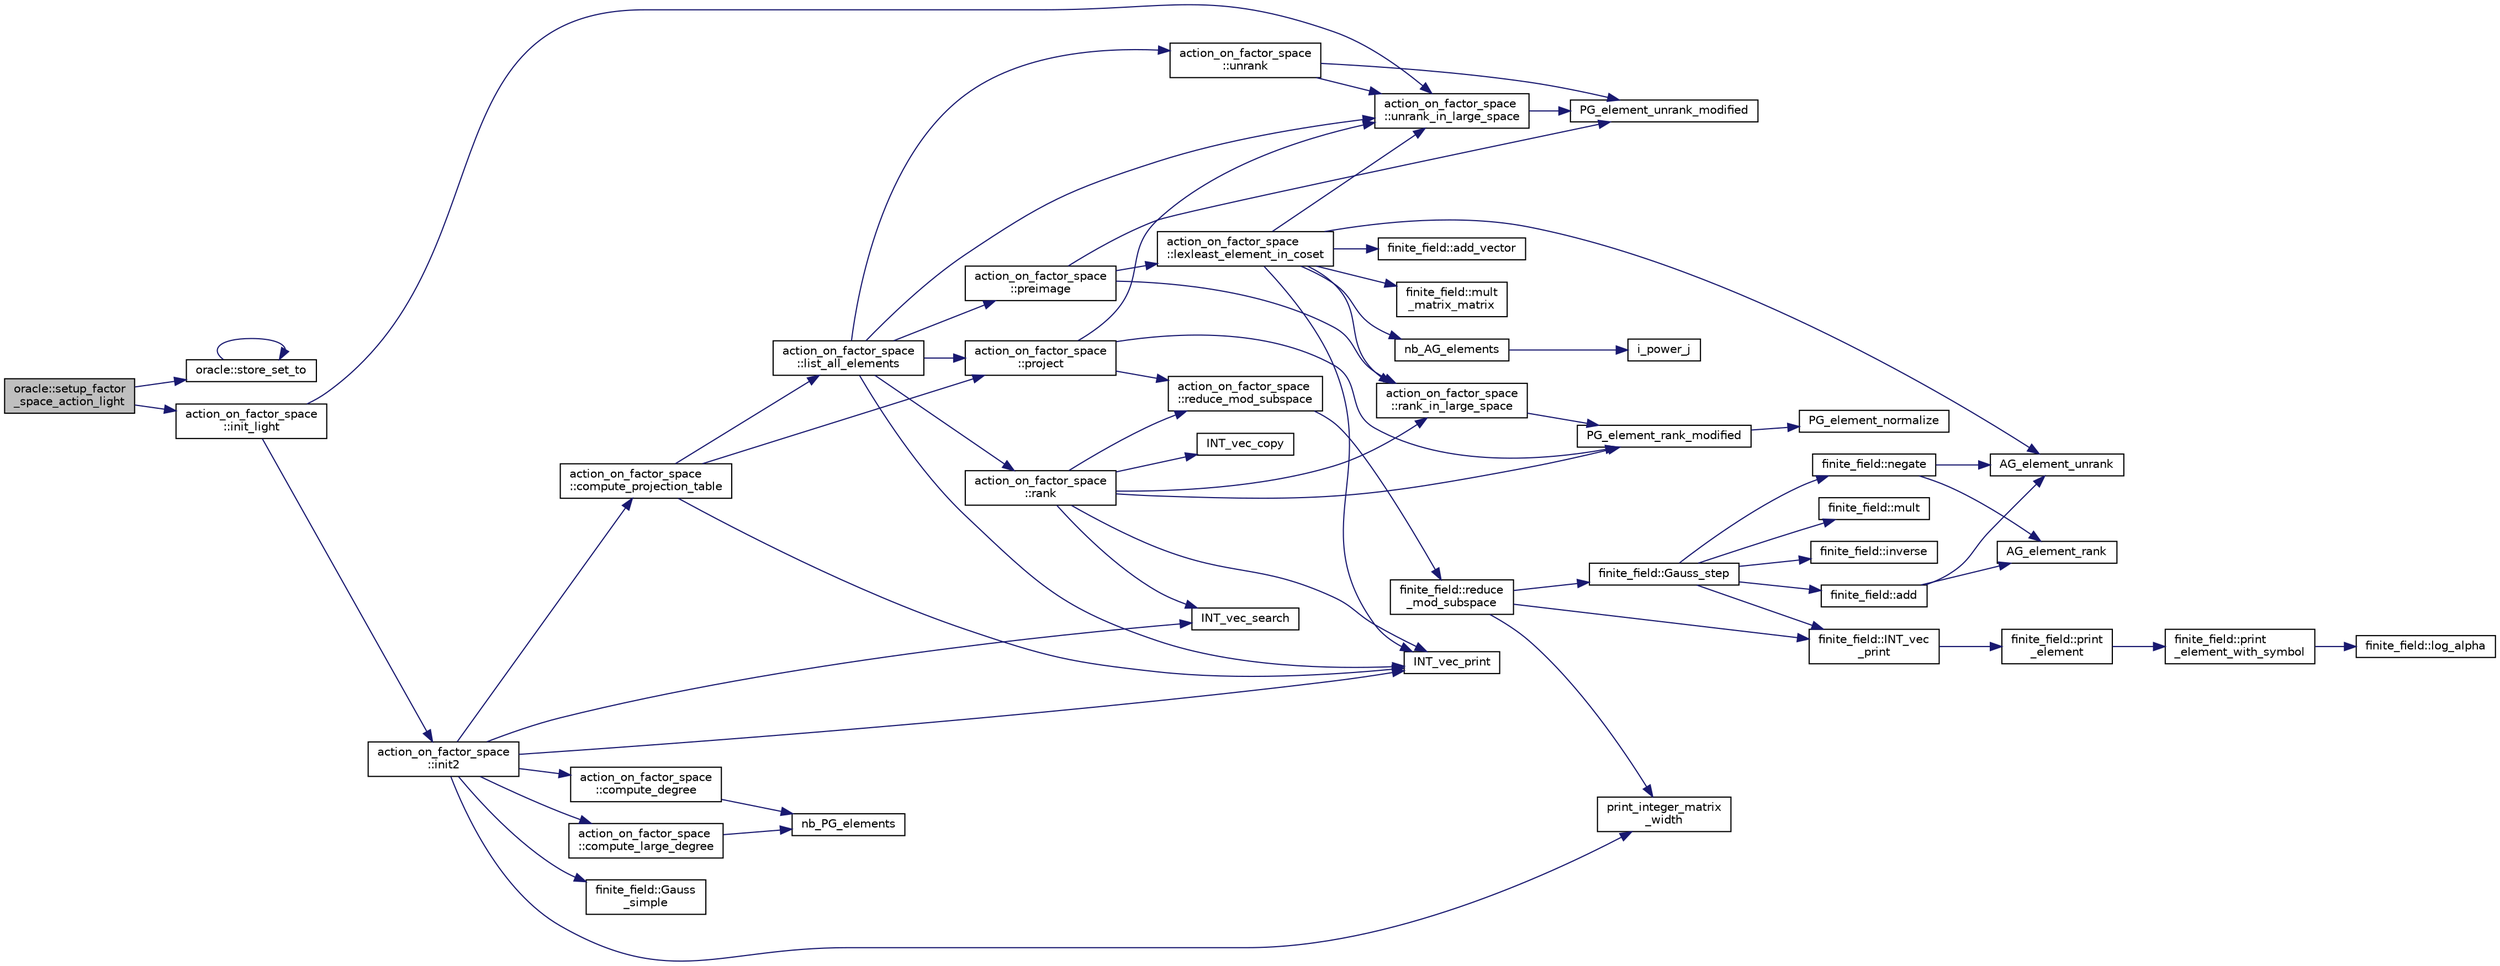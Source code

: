 digraph "oracle::setup_factor_space_action_light"
{
  edge [fontname="Helvetica",fontsize="10",labelfontname="Helvetica",labelfontsize="10"];
  node [fontname="Helvetica",fontsize="10",shape=record];
  rankdir="LR";
  Node8701 [label="oracle::setup_factor\l_space_action_light",height=0.2,width=0.4,color="black", fillcolor="grey75", style="filled", fontcolor="black"];
  Node8701 -> Node8702 [color="midnightblue",fontsize="10",style="solid",fontname="Helvetica"];
  Node8702 [label="oracle::store_set_to",height=0.2,width=0.4,color="black", fillcolor="white", style="filled",URL="$d7/da7/classoracle.html#a4489d03d342f31d1e64632ce4d0e700d"];
  Node8702 -> Node8702 [color="midnightblue",fontsize="10",style="solid",fontname="Helvetica"];
  Node8701 -> Node8703 [color="midnightblue",fontsize="10",style="solid",fontname="Helvetica"];
  Node8703 [label="action_on_factor_space\l::init_light",height=0.2,width=0.4,color="black", fillcolor="white", style="filled",URL="$d5/d25/classaction__on__factor__space.html#a3094fd6f1ed3d0428e5db510669e2d8a"];
  Node8703 -> Node8704 [color="midnightblue",fontsize="10",style="solid",fontname="Helvetica"];
  Node8704 [label="action_on_factor_space\l::unrank_in_large_space",height=0.2,width=0.4,color="black", fillcolor="white", style="filled",URL="$d5/d25/classaction__on__factor__space.html#af2b5fc47970e8914d5d51cad78f00c52"];
  Node8704 -> Node8705 [color="midnightblue",fontsize="10",style="solid",fontname="Helvetica"];
  Node8705 [label="PG_element_unrank_modified",height=0.2,width=0.4,color="black", fillcolor="white", style="filled",URL="$d4/d67/geometry_8h.html#a83ae9b605d496f6a90345303f6efae64"];
  Node8703 -> Node8706 [color="midnightblue",fontsize="10",style="solid",fontname="Helvetica"];
  Node8706 [label="action_on_factor_space\l::init2",height=0.2,width=0.4,color="black", fillcolor="white", style="filled",URL="$d5/d25/classaction__on__factor__space.html#a19f5ed00bc68f67dd5bd331ff958df16"];
  Node8706 -> Node8707 [color="midnightblue",fontsize="10",style="solid",fontname="Helvetica"];
  Node8707 [label="print_integer_matrix\l_width",height=0.2,width=0.4,color="black", fillcolor="white", style="filled",URL="$d5/db4/io__and__os_8h.html#aa78f3e73fc2179251bd15adbcc31573f"];
  Node8706 -> Node8708 [color="midnightblue",fontsize="10",style="solid",fontname="Helvetica"];
  Node8708 [label="finite_field::Gauss\l_simple",height=0.2,width=0.4,color="black", fillcolor="white", style="filled",URL="$df/d5a/classfinite__field.html#aba4950590e24a1ce323f292cf47b3307"];
  Node8706 -> Node8709 [color="midnightblue",fontsize="10",style="solid",fontname="Helvetica"];
  Node8709 [label="INT_vec_search",height=0.2,width=0.4,color="black", fillcolor="white", style="filled",URL="$d5/de2/foundations_2data__structures_2data__structures_8h.html#ad103ef2316a1f671bdb68fd9cd9ba945"];
  Node8706 -> Node8710 [color="midnightblue",fontsize="10",style="solid",fontname="Helvetica"];
  Node8710 [label="INT_vec_print",height=0.2,width=0.4,color="black", fillcolor="white", style="filled",URL="$df/dbf/sajeeb_8_c.html#a79a5901af0b47dd0d694109543c027fe"];
  Node8706 -> Node8711 [color="midnightblue",fontsize="10",style="solid",fontname="Helvetica"];
  Node8711 [label="action_on_factor_space\l::compute_degree",height=0.2,width=0.4,color="black", fillcolor="white", style="filled",URL="$d5/d25/classaction__on__factor__space.html#a0ef6cf15b780cd56abe1bf023ab223b3"];
  Node8711 -> Node8712 [color="midnightblue",fontsize="10",style="solid",fontname="Helvetica"];
  Node8712 [label="nb_PG_elements",height=0.2,width=0.4,color="black", fillcolor="white", style="filled",URL="$d4/d67/geometry_8h.html#ada56c56cb5c7b39553dc0391f2df1cee"];
  Node8706 -> Node8713 [color="midnightblue",fontsize="10",style="solid",fontname="Helvetica"];
  Node8713 [label="action_on_factor_space\l::compute_large_degree",height=0.2,width=0.4,color="black", fillcolor="white", style="filled",URL="$d5/d25/classaction__on__factor__space.html#a42929ec781447a75d6f29b81aa57ae38"];
  Node8713 -> Node8712 [color="midnightblue",fontsize="10",style="solid",fontname="Helvetica"];
  Node8706 -> Node8714 [color="midnightblue",fontsize="10",style="solid",fontname="Helvetica"];
  Node8714 [label="action_on_factor_space\l::compute_projection_table",height=0.2,width=0.4,color="black", fillcolor="white", style="filled",URL="$d5/d25/classaction__on__factor__space.html#a7e4989900931e8841ef2b98da8f908eb"];
  Node8714 -> Node8715 [color="midnightblue",fontsize="10",style="solid",fontname="Helvetica"];
  Node8715 [label="action_on_factor_space\l::project",height=0.2,width=0.4,color="black", fillcolor="white", style="filled",URL="$d5/d25/classaction__on__factor__space.html#a338dca4b52c11e2579944ddd4c53364c"];
  Node8715 -> Node8704 [color="midnightblue",fontsize="10",style="solid",fontname="Helvetica"];
  Node8715 -> Node8716 [color="midnightblue",fontsize="10",style="solid",fontname="Helvetica"];
  Node8716 [label="action_on_factor_space\l::reduce_mod_subspace",height=0.2,width=0.4,color="black", fillcolor="white", style="filled",URL="$d5/d25/classaction__on__factor__space.html#a28aacf2959bc402b418f7749c23c5d6a"];
  Node8716 -> Node8717 [color="midnightblue",fontsize="10",style="solid",fontname="Helvetica"];
  Node8717 [label="finite_field::reduce\l_mod_subspace",height=0.2,width=0.4,color="black", fillcolor="white", style="filled",URL="$df/d5a/classfinite__field.html#a58c58854e54819ab1f3b1df2a12423ad"];
  Node8717 -> Node8718 [color="midnightblue",fontsize="10",style="solid",fontname="Helvetica"];
  Node8718 [label="finite_field::INT_vec\l_print",height=0.2,width=0.4,color="black", fillcolor="white", style="filled",URL="$df/d5a/classfinite__field.html#a9c33a61dedc197e37b014b6f8dc07f06"];
  Node8718 -> Node8719 [color="midnightblue",fontsize="10",style="solid",fontname="Helvetica"];
  Node8719 [label="finite_field::print\l_element",height=0.2,width=0.4,color="black", fillcolor="white", style="filled",URL="$df/d5a/classfinite__field.html#ab7d1f59c043d7696b8b47c92d0fedad5"];
  Node8719 -> Node8720 [color="midnightblue",fontsize="10",style="solid",fontname="Helvetica"];
  Node8720 [label="finite_field::print\l_element_with_symbol",height=0.2,width=0.4,color="black", fillcolor="white", style="filled",URL="$df/d5a/classfinite__field.html#aa0180c961aa4a0a8934cb4dc82e38a4d"];
  Node8720 -> Node8721 [color="midnightblue",fontsize="10",style="solid",fontname="Helvetica"];
  Node8721 [label="finite_field::log_alpha",height=0.2,width=0.4,color="black", fillcolor="white", style="filled",URL="$df/d5a/classfinite__field.html#a446a83ae0d281ddf44215626f0097305"];
  Node8717 -> Node8707 [color="midnightblue",fontsize="10",style="solid",fontname="Helvetica"];
  Node8717 -> Node8722 [color="midnightblue",fontsize="10",style="solid",fontname="Helvetica"];
  Node8722 [label="finite_field::Gauss_step",height=0.2,width=0.4,color="black", fillcolor="white", style="filled",URL="$df/d5a/classfinite__field.html#a888228cd0bdf000bd4d44cf4d1ad62ce"];
  Node8722 -> Node8718 [color="midnightblue",fontsize="10",style="solid",fontname="Helvetica"];
  Node8722 -> Node8723 [color="midnightblue",fontsize="10",style="solid",fontname="Helvetica"];
  Node8723 [label="finite_field::negate",height=0.2,width=0.4,color="black", fillcolor="white", style="filled",URL="$df/d5a/classfinite__field.html#aa9d798298f25d4a9262b5bc5f1733e31"];
  Node8723 -> Node8724 [color="midnightblue",fontsize="10",style="solid",fontname="Helvetica"];
  Node8724 [label="AG_element_unrank",height=0.2,width=0.4,color="black", fillcolor="white", style="filled",URL="$d4/d67/geometry_8h.html#a4a33b86c87b2879b97cfa1327abe2885"];
  Node8723 -> Node8725 [color="midnightblue",fontsize="10",style="solid",fontname="Helvetica"];
  Node8725 [label="AG_element_rank",height=0.2,width=0.4,color="black", fillcolor="white", style="filled",URL="$d4/d67/geometry_8h.html#ab2ac908d07dd8038fd996e26bdc75c17"];
  Node8722 -> Node8726 [color="midnightblue",fontsize="10",style="solid",fontname="Helvetica"];
  Node8726 [label="finite_field::mult",height=0.2,width=0.4,color="black", fillcolor="white", style="filled",URL="$df/d5a/classfinite__field.html#a24fb5917aa6d4d656fd855b7f44a13b0"];
  Node8722 -> Node8727 [color="midnightblue",fontsize="10",style="solid",fontname="Helvetica"];
  Node8727 [label="finite_field::inverse",height=0.2,width=0.4,color="black", fillcolor="white", style="filled",URL="$df/d5a/classfinite__field.html#a69f2a12c01e70b7ce2d115c5221c9cdd"];
  Node8722 -> Node8728 [color="midnightblue",fontsize="10",style="solid",fontname="Helvetica"];
  Node8728 [label="finite_field::add",height=0.2,width=0.4,color="black", fillcolor="white", style="filled",URL="$df/d5a/classfinite__field.html#a8f12328a27500f3c7be0c849ebbc9d14"];
  Node8728 -> Node8724 [color="midnightblue",fontsize="10",style="solid",fontname="Helvetica"];
  Node8728 -> Node8725 [color="midnightblue",fontsize="10",style="solid",fontname="Helvetica"];
  Node8715 -> Node8729 [color="midnightblue",fontsize="10",style="solid",fontname="Helvetica"];
  Node8729 [label="PG_element_rank_modified",height=0.2,width=0.4,color="black", fillcolor="white", style="filled",URL="$d4/d67/geometry_8h.html#a9cd1a8bf5b88a038e33862f6c2c3dd36"];
  Node8729 -> Node8730 [color="midnightblue",fontsize="10",style="solid",fontname="Helvetica"];
  Node8730 [label="PG_element_normalize",height=0.2,width=0.4,color="black", fillcolor="white", style="filled",URL="$df/de4/projective_8_c.html#a5a4c3c1158bad6bab0d786c616bd0996"];
  Node8714 -> Node8710 [color="midnightblue",fontsize="10",style="solid",fontname="Helvetica"];
  Node8714 -> Node8731 [color="midnightblue",fontsize="10",style="solid",fontname="Helvetica"];
  Node8731 [label="action_on_factor_space\l::list_all_elements",height=0.2,width=0.4,color="black", fillcolor="white", style="filled",URL="$d5/d25/classaction__on__factor__space.html#a9ed3bf2d32594600a1e6f39837236202"];
  Node8731 -> Node8732 [color="midnightblue",fontsize="10",style="solid",fontname="Helvetica"];
  Node8732 [label="action_on_factor_space\l::unrank",height=0.2,width=0.4,color="black", fillcolor="white", style="filled",URL="$d5/d25/classaction__on__factor__space.html#a5abf9bcee965fbeb551fcb71970833f9"];
  Node8732 -> Node8704 [color="midnightblue",fontsize="10",style="solid",fontname="Helvetica"];
  Node8732 -> Node8705 [color="midnightblue",fontsize="10",style="solid",fontname="Helvetica"];
  Node8731 -> Node8710 [color="midnightblue",fontsize="10",style="solid",fontname="Helvetica"];
  Node8731 -> Node8733 [color="midnightblue",fontsize="10",style="solid",fontname="Helvetica"];
  Node8733 [label="action_on_factor_space\l::rank",height=0.2,width=0.4,color="black", fillcolor="white", style="filled",URL="$d5/d25/classaction__on__factor__space.html#a05bddc91a8c098cefd14cdfe2fe0edad"];
  Node8733 -> Node8734 [color="midnightblue",fontsize="10",style="solid",fontname="Helvetica"];
  Node8734 [label="INT_vec_copy",height=0.2,width=0.4,color="black", fillcolor="white", style="filled",URL="$df/dbf/sajeeb_8_c.html#ac2d875e27e009af6ec04d17254d11075"];
  Node8733 -> Node8716 [color="midnightblue",fontsize="10",style="solid",fontname="Helvetica"];
  Node8733 -> Node8735 [color="midnightblue",fontsize="10",style="solid",fontname="Helvetica"];
  Node8735 [label="action_on_factor_space\l::rank_in_large_space",height=0.2,width=0.4,color="black", fillcolor="white", style="filled",URL="$d5/d25/classaction__on__factor__space.html#aef04c8544847da7084f73981b9fde4fe"];
  Node8735 -> Node8729 [color="midnightblue",fontsize="10",style="solid",fontname="Helvetica"];
  Node8733 -> Node8709 [color="midnightblue",fontsize="10",style="solid",fontname="Helvetica"];
  Node8733 -> Node8710 [color="midnightblue",fontsize="10",style="solid",fontname="Helvetica"];
  Node8733 -> Node8729 [color="midnightblue",fontsize="10",style="solid",fontname="Helvetica"];
  Node8731 -> Node8715 [color="midnightblue",fontsize="10",style="solid",fontname="Helvetica"];
  Node8731 -> Node8704 [color="midnightblue",fontsize="10",style="solid",fontname="Helvetica"];
  Node8731 -> Node8736 [color="midnightblue",fontsize="10",style="solid",fontname="Helvetica"];
  Node8736 [label="action_on_factor_space\l::preimage",height=0.2,width=0.4,color="black", fillcolor="white", style="filled",URL="$d5/d25/classaction__on__factor__space.html#aecf47f35bdb5f4abaf9071d927032761"];
  Node8736 -> Node8705 [color="midnightblue",fontsize="10",style="solid",fontname="Helvetica"];
  Node8736 -> Node8735 [color="midnightblue",fontsize="10",style="solid",fontname="Helvetica"];
  Node8736 -> Node8737 [color="midnightblue",fontsize="10",style="solid",fontname="Helvetica"];
  Node8737 [label="action_on_factor_space\l::lexleast_element_in_coset",height=0.2,width=0.4,color="black", fillcolor="white", style="filled",URL="$d5/d25/classaction__on__factor__space.html#a33e754f3a9ccf760c12a3d3f40d66140"];
  Node8737 -> Node8704 [color="midnightblue",fontsize="10",style="solid",fontname="Helvetica"];
  Node8737 -> Node8710 [color="midnightblue",fontsize="10",style="solid",fontname="Helvetica"];
  Node8737 -> Node8738 [color="midnightblue",fontsize="10",style="solid",fontname="Helvetica"];
  Node8738 [label="nb_AG_elements",height=0.2,width=0.4,color="black", fillcolor="white", style="filled",URL="$d4/d67/geometry_8h.html#ab9de2574dd403dd453a0d35107f684f5"];
  Node8738 -> Node8739 [color="midnightblue",fontsize="10",style="solid",fontname="Helvetica"];
  Node8739 [label="i_power_j",height=0.2,width=0.4,color="black", fillcolor="white", style="filled",URL="$de/dc5/algebra__and__number__theory_8h.html#a39b321523e8957d701618bb5cac542b5"];
  Node8737 -> Node8724 [color="midnightblue",fontsize="10",style="solid",fontname="Helvetica"];
  Node8737 -> Node8740 [color="midnightblue",fontsize="10",style="solid",fontname="Helvetica"];
  Node8740 [label="finite_field::mult\l_matrix_matrix",height=0.2,width=0.4,color="black", fillcolor="white", style="filled",URL="$df/d5a/classfinite__field.html#a5e28706b815838d0ec34de1fa74bc3c4"];
  Node8737 -> Node8741 [color="midnightblue",fontsize="10",style="solid",fontname="Helvetica"];
  Node8741 [label="finite_field::add_vector",height=0.2,width=0.4,color="black", fillcolor="white", style="filled",URL="$df/d5a/classfinite__field.html#a23252c462d48cc21895de6fcc0cbb59f"];
  Node8737 -> Node8735 [color="midnightblue",fontsize="10",style="solid",fontname="Helvetica"];
}
